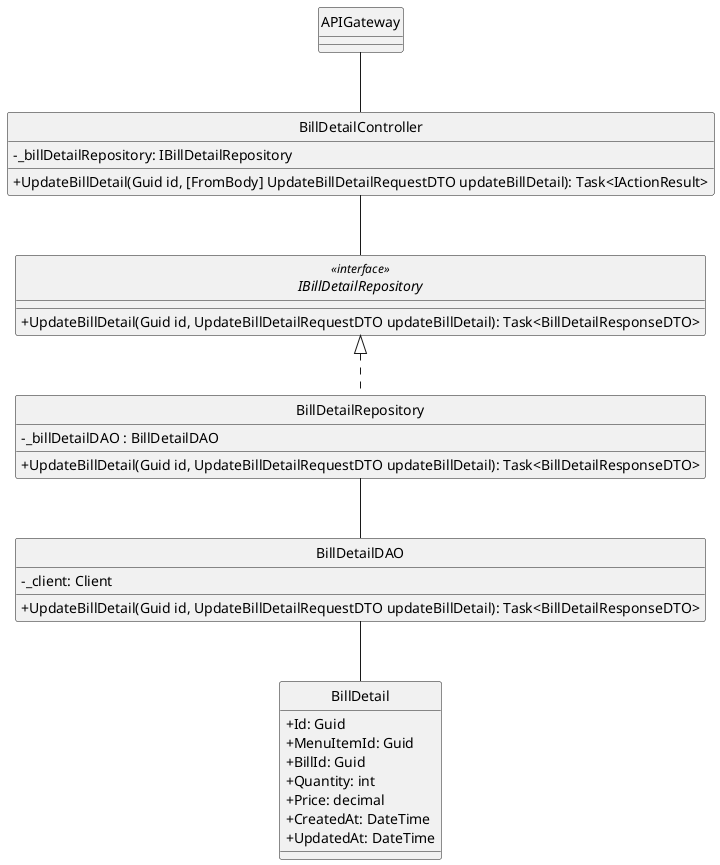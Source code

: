 @startuml
hide circle
skinparam classAttributeIconSize 0

class APIGateway {
}

class BillDetailController {
    - _billDetailRepository: IBillDetailRepository 
    + UpdateBillDetail(Guid id, [FromBody] UpdateBillDetailRequestDTO updateBillDetail): Task<IActionResult>
}

interface IBillDetailRepository<<interface>>  {
    + UpdateBillDetail(Guid id, UpdateBillDetailRequestDTO updateBillDetail): Task<BillDetailResponseDTO> 

}

class BillDetailRepository {
    - _billDetailDAO : BillDetailDAO
    + UpdateBillDetail(Guid id, UpdateBillDetailRequestDTO updateBillDetail): Task<BillDetailResponseDTO> 
}

class BillDetailDAO {
    - _client: Client
    + UpdateBillDetail(Guid id, UpdateBillDetailRequestDTO updateBillDetail): Task<BillDetailResponseDTO> 
}

class BillDetail {
    +Id: Guid
    +MenuItemId: Guid
    +BillId: Guid
    +Quantity: int
    +Price: decimal
    +CreatedAt: DateTime
    +UpdatedAt: DateTime
}

APIGateway -- BillDetailController
BillDetailController -- IBillDetailRepository
IBillDetailRepository <|.. BillDetailRepository
BillDetailRepository -- BillDetailDAO
BillDetailDAO -- BillDetail

@enduml